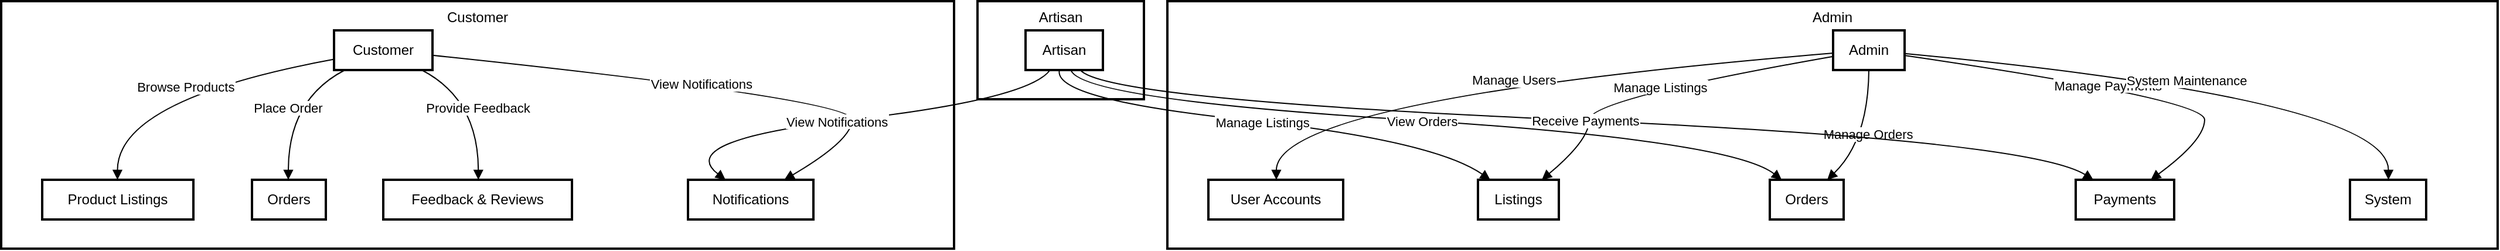 <mxfile version="24.0.8" type="google">
  <diagram id="R2lEEEUBdFMjLlhIrx00" name="Page-1">
    <mxGraphModel dx="1112" dy="473" grid="1" gridSize="10" guides="1" tooltips="1" connect="1" arrows="1" fold="1" page="1" pageScale="1" pageWidth="850" pageHeight="1100" math="0" shadow="0" extFonts="Permanent Marker^https://fonts.googleapis.com/css?family=Permanent+Marker">
      <root>
        <mxCell id="0" />
        <mxCell id="1" parent="0" />
        <mxCell id="H3OioLfAUQu_Awlxgilq-1" value="Artisan" style="whiteSpace=wrap;strokeWidth=2;verticalAlign=top;" vertex="1" parent="1">
          <mxGeometry x="853" y="20" width="142" height="84" as="geometry" />
        </mxCell>
        <mxCell id="H3OioLfAUQu_Awlxgilq-2" value="Artisan" style="whiteSpace=wrap;strokeWidth=2;" vertex="1" parent="1">
          <mxGeometry x="894" y="45" width="66" height="34" as="geometry" />
        </mxCell>
        <mxCell id="H3OioLfAUQu_Awlxgilq-3" value="Customer" style="whiteSpace=wrap;strokeWidth=2;verticalAlign=top;" vertex="1" parent="1">
          <mxGeometry x="20" y="20" width="813" height="212" as="geometry" />
        </mxCell>
        <mxCell id="H3OioLfAUQu_Awlxgilq-4" value="Product Listings" style="whiteSpace=wrap;strokeWidth=2;" vertex="1" parent="1">
          <mxGeometry x="55" y="173" width="129" height="34" as="geometry" />
        </mxCell>
        <mxCell id="H3OioLfAUQu_Awlxgilq-5" value="Customer" style="whiteSpace=wrap;strokeWidth=2;" vertex="1" parent="1">
          <mxGeometry x="304" y="45" width="84" height="34" as="geometry" />
        </mxCell>
        <mxCell id="H3OioLfAUQu_Awlxgilq-6" value="Orders" style="whiteSpace=wrap;strokeWidth=2;" vertex="1" parent="1">
          <mxGeometry x="234" y="173" width="63" height="34" as="geometry" />
        </mxCell>
        <mxCell id="H3OioLfAUQu_Awlxgilq-7" value="Feedback &amp; Reviews" style="whiteSpace=wrap;strokeWidth=2;" vertex="1" parent="1">
          <mxGeometry x="346" y="173" width="161" height="34" as="geometry" />
        </mxCell>
        <mxCell id="H3OioLfAUQu_Awlxgilq-8" value="Notifications" style="whiteSpace=wrap;strokeWidth=2;" vertex="1" parent="1">
          <mxGeometry x="606" y="173" width="107" height="34" as="geometry" />
        </mxCell>
        <mxCell id="H3OioLfAUQu_Awlxgilq-9" value="Admin" style="whiteSpace=wrap;strokeWidth=2;verticalAlign=top;" vertex="1" parent="1">
          <mxGeometry x="1015" y="20" width="1135" height="212" as="geometry" />
        </mxCell>
        <mxCell id="H3OioLfAUQu_Awlxgilq-10" value="User Accounts" style="whiteSpace=wrap;strokeWidth=2;" vertex="1" parent="1">
          <mxGeometry x="1050" y="173" width="115" height="34" as="geometry" />
        </mxCell>
        <mxCell id="H3OioLfAUQu_Awlxgilq-11" value="Admin" style="whiteSpace=wrap;strokeWidth=2;" vertex="1" parent="1">
          <mxGeometry x="1583" y="45" width="61" height="34" as="geometry" />
        </mxCell>
        <mxCell id="H3OioLfAUQu_Awlxgilq-12" value="Listings" style="whiteSpace=wrap;strokeWidth=2;" vertex="1" parent="1">
          <mxGeometry x="1280" y="173" width="69" height="34" as="geometry" />
        </mxCell>
        <mxCell id="H3OioLfAUQu_Awlxgilq-13" value="Orders" style="whiteSpace=wrap;strokeWidth=2;" vertex="1" parent="1">
          <mxGeometry x="1529" y="173" width="63" height="34" as="geometry" />
        </mxCell>
        <mxCell id="H3OioLfAUQu_Awlxgilq-14" value="Payments" style="whiteSpace=wrap;strokeWidth=2;" vertex="1" parent="1">
          <mxGeometry x="1790" y="173" width="84" height="34" as="geometry" />
        </mxCell>
        <mxCell id="H3OioLfAUQu_Awlxgilq-15" value="System" style="whiteSpace=wrap;strokeWidth=2;" vertex="1" parent="1">
          <mxGeometry x="2024" y="173" width="65" height="34" as="geometry" />
        </mxCell>
        <mxCell id="H3OioLfAUQu_Awlxgilq-16" value="Manage Users" style="curved=1;startArrow=none;endArrow=block;exitX=-0.002;exitY=0.575;entryX=0.504;entryY=0;rounded=0;" edge="1" parent="1" source="H3OioLfAUQu_Awlxgilq-11" target="H3OioLfAUQu_Awlxgilq-10">
          <mxGeometry relative="1" as="geometry">
            <Array as="points">
              <mxPoint x="1108" y="104" />
            </Array>
          </mxGeometry>
        </mxCell>
        <mxCell id="H3OioLfAUQu_Awlxgilq-17" value="Manage Listings" style="curved=1;startArrow=none;endArrow=block;exitX=-0.002;exitY=0.659;entryX=0.789;entryY=0;rounded=0;" edge="1" parent="1" source="H3OioLfAUQu_Awlxgilq-11" target="H3OioLfAUQu_Awlxgilq-12">
          <mxGeometry relative="1" as="geometry">
            <Array as="points">
              <mxPoint x="1375" y="104" />
              <mxPoint x="1375" y="139" />
            </Array>
          </mxGeometry>
        </mxCell>
        <mxCell id="H3OioLfAUQu_Awlxgilq-18" value="Manage Orders" style="curved=1;startArrow=none;endArrow=block;exitX=0.5;exitY=1;entryX=0.778;entryY=0;rounded=0;" edge="1" parent="1" source="H3OioLfAUQu_Awlxgilq-11" target="H3OioLfAUQu_Awlxgilq-13">
          <mxGeometry relative="1" as="geometry">
            <Array as="points">
              <mxPoint x="1613" y="139" />
            </Array>
          </mxGeometry>
        </mxCell>
        <mxCell id="H3OioLfAUQu_Awlxgilq-19" value="Manage Payments" style="curved=1;startArrow=none;endArrow=block;exitX=1.001;exitY=0.632;entryX=0.762;entryY=0;rounded=0;" edge="1" parent="1" source="H3OioLfAUQu_Awlxgilq-11" target="H3OioLfAUQu_Awlxgilq-14">
          <mxGeometry relative="1" as="geometry">
            <Array as="points">
              <mxPoint x="1900" y="104" />
              <mxPoint x="1900" y="139" />
            </Array>
          </mxGeometry>
        </mxCell>
        <mxCell id="H3OioLfAUQu_Awlxgilq-20" value="System Maintenance" style="curved=1;startArrow=none;endArrow=block;exitX=1.001;exitY=0.585;entryX=0.505;entryY=0;rounded=0;" edge="1" parent="1" source="H3OioLfAUQu_Awlxgilq-11" target="H3OioLfAUQu_Awlxgilq-15">
          <mxGeometry relative="1" as="geometry">
            <Array as="points">
              <mxPoint x="2057" y="104" />
            </Array>
          </mxGeometry>
        </mxCell>
        <mxCell id="H3OioLfAUQu_Awlxgilq-21" value="Browse Products" style="curved=1;startArrow=none;endArrow=block;exitX=0.002;exitY=0.728;entryX=0.498;entryY=0;rounded=0;" edge="1" parent="1" source="H3OioLfAUQu_Awlxgilq-5" target="H3OioLfAUQu_Awlxgilq-4">
          <mxGeometry relative="1" as="geometry">
            <Array as="points">
              <mxPoint x="119" y="104" />
            </Array>
          </mxGeometry>
        </mxCell>
        <mxCell id="H3OioLfAUQu_Awlxgilq-22" value="Place Order" style="curved=1;startArrow=none;endArrow=block;exitX=0.11;exitY=1;entryX=0.492;entryY=0;rounded=0;" edge="1" parent="1" source="H3OioLfAUQu_Awlxgilq-5" target="H3OioLfAUQu_Awlxgilq-6">
          <mxGeometry relative="1" as="geometry">
            <Array as="points">
              <mxPoint x="265" y="104" />
            </Array>
          </mxGeometry>
        </mxCell>
        <mxCell id="H3OioLfAUQu_Awlxgilq-23" value="Provide Feedback" style="curved=1;startArrow=none;endArrow=block;exitX=0.891;exitY=1;entryX=0.504;entryY=0;rounded=0;" edge="1" parent="1" source="H3OioLfAUQu_Awlxgilq-5" target="H3OioLfAUQu_Awlxgilq-7">
          <mxGeometry relative="1" as="geometry">
            <Array as="points">
              <mxPoint x="427" y="104" />
            </Array>
          </mxGeometry>
        </mxCell>
        <mxCell id="H3OioLfAUQu_Awlxgilq-24" value="View Notifications" style="curved=1;startArrow=none;endArrow=block;exitX=0.999;exitY=0.629;entryX=0.768;entryY=0;rounded=0;" edge="1" parent="1" source="H3OioLfAUQu_Awlxgilq-5" target="H3OioLfAUQu_Awlxgilq-8">
          <mxGeometry relative="1" as="geometry">
            <Array as="points">
              <mxPoint x="746" y="104" />
              <mxPoint x="746" y="139" />
            </Array>
          </mxGeometry>
        </mxCell>
        <mxCell id="H3OioLfAUQu_Awlxgilq-25" value="Manage Listings" style="curved=1;startArrow=none;endArrow=block;exitX=0.438;exitY=1;entryX=0.152;entryY=0;rounded=0;" edge="1" parent="1" source="H3OioLfAUQu_Awlxgilq-2" target="H3OioLfAUQu_Awlxgilq-12">
          <mxGeometry relative="1" as="geometry">
            <Array as="points">
              <mxPoint x="917" y="104" />
              <mxPoint x="1242" y="139" />
            </Array>
          </mxGeometry>
        </mxCell>
        <mxCell id="H3OioLfAUQu_Awlxgilq-26" value="View Orders" style="curved=1;startArrow=none;endArrow=block;exitX=0.586;exitY=1;entryX=0.161;entryY=0;rounded=0;" edge="1" parent="1" source="H3OioLfAUQu_Awlxgilq-2" target="H3OioLfAUQu_Awlxgilq-13">
          <mxGeometry relative="1" as="geometry">
            <Array as="points">
              <mxPoint x="941" y="104" />
              <mxPoint x="1496" y="139" />
            </Array>
          </mxGeometry>
        </mxCell>
        <mxCell id="H3OioLfAUQu_Awlxgilq-27" value="Receive Payments" style="curved=1;startArrow=none;endArrow=block;exitX=0.709;exitY=1;entryX=0.179;entryY=0;rounded=0;" edge="1" parent="1" source="H3OioLfAUQu_Awlxgilq-2" target="H3OioLfAUQu_Awlxgilq-14">
          <mxGeometry relative="1" as="geometry">
            <Array as="points">
              <mxPoint x="961" y="104" />
              <mxPoint x="1751" y="139" />
            </Array>
          </mxGeometry>
        </mxCell>
        <mxCell id="H3OioLfAUQu_Awlxgilq-28" value="View Notifications" style="curved=1;startArrow=none;endArrow=block;exitX=0.316;exitY=1;entryX=0.299;entryY=0;rounded=0;" edge="1" parent="1" source="H3OioLfAUQu_Awlxgilq-2" target="H3OioLfAUQu_Awlxgilq-8">
          <mxGeometry relative="1" as="geometry">
            <Array as="points">
              <mxPoint x="897" y="104" />
              <mxPoint x="594" y="139" />
            </Array>
          </mxGeometry>
        </mxCell>
      </root>
    </mxGraphModel>
  </diagram>
</mxfile>
